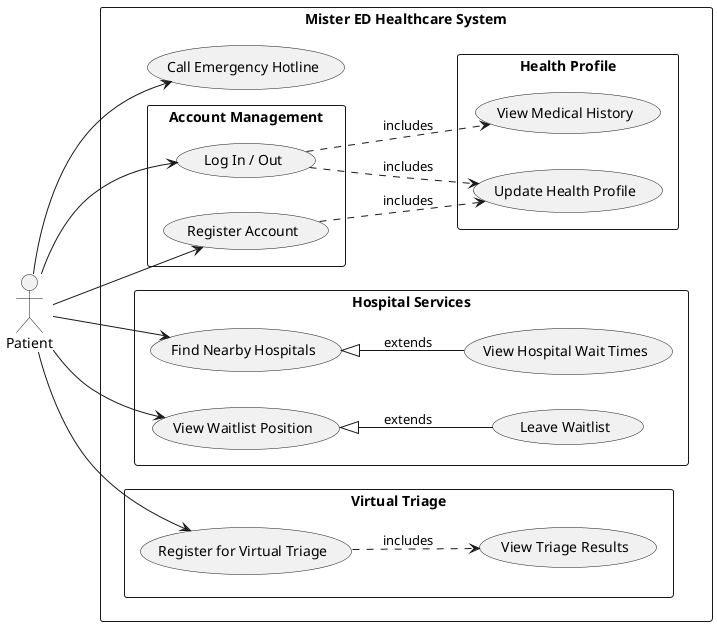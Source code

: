 @startuml
left to right direction
actor "Patient" as patient
rectangle "Mister ED Healthcare System" {
  rectangle "Account Management" {
    usecase "Register Account" as UC1
    usecase "Log In / Out" as UC2
  }
  rectangle "Health Profile" {
    usecase "Update Health Profile" as UC3
    usecase "View Medical History" as UC11
  }
  rectangle "Hospital Services" {
    usecase "Find Nearby Hospitals" as UC4
    usecase "View Hospital Wait Times" as UC5
    usecase "View Waitlist Position" as UC9
    usecase "Leave Waitlist" as UC10
  }
  usecase "Call Emergency Hotline" as UC6
  rectangle "Virtual Triage" {
    usecase "Register for Virtual Triage" as UC7
    usecase "View Triage Results" as UC8
  }
}

patient --> UC1
patient --> UC2
patient --> UC4
patient --> UC6
patient --> UC7
patient --> UC9

UC1 ..> UC3 : includes
UC2 ..> UC11 : includes
UC2 ..> UC3 : includes
UC7 ..> UC8 : includes
UC4 <|-- UC5 : extends
UC9 <|-- UC10 : extends

@enduml